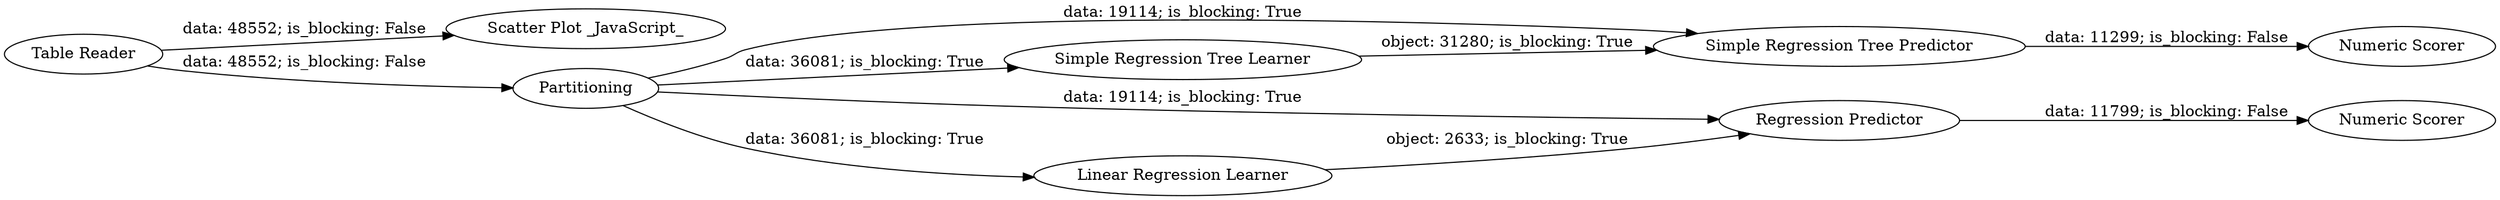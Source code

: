 digraph {
	"7495895638555400412_8" [label="Simple Regression Tree Predictor"]
	"7495895638555400412_1" [label="Table Reader"]
	"7495895638555400412_2" [label="Scatter Plot _JavaScript_"]
	"7495895638555400412_6" [label="Numeric Scorer"]
	"7495895638555400412_10" [label="Numeric Scorer"]
	"7495895638555400412_7" [label="Simple Regression Tree Learner"]
	"7495895638555400412_5" [label="Regression Predictor"]
	"7495895638555400412_3" [label=Partitioning]
	"7495895638555400412_4" [label="Linear Regression Learner"]
	"7495895638555400412_3" -> "7495895638555400412_8" [label="data: 19114; is_blocking: True"]
	"7495895638555400412_3" -> "7495895638555400412_7" [label="data: 36081; is_blocking: True"]
	"7495895638555400412_8" -> "7495895638555400412_10" [label="data: 11299; is_blocking: False"]
	"7495895638555400412_5" -> "7495895638555400412_6" [label="data: 11799; is_blocking: False"]
	"7495895638555400412_7" -> "7495895638555400412_8" [label="object: 31280; is_blocking: True"]
	"7495895638555400412_1" -> "7495895638555400412_2" [label="data: 48552; is_blocking: False"]
	"7495895638555400412_4" -> "7495895638555400412_5" [label="object: 2633; is_blocking: True"]
	"7495895638555400412_1" -> "7495895638555400412_3" [label="data: 48552; is_blocking: False"]
	"7495895638555400412_3" -> "7495895638555400412_5" [label="data: 19114; is_blocking: True"]
	"7495895638555400412_3" -> "7495895638555400412_4" [label="data: 36081; is_blocking: True"]
	rankdir=LR
}
